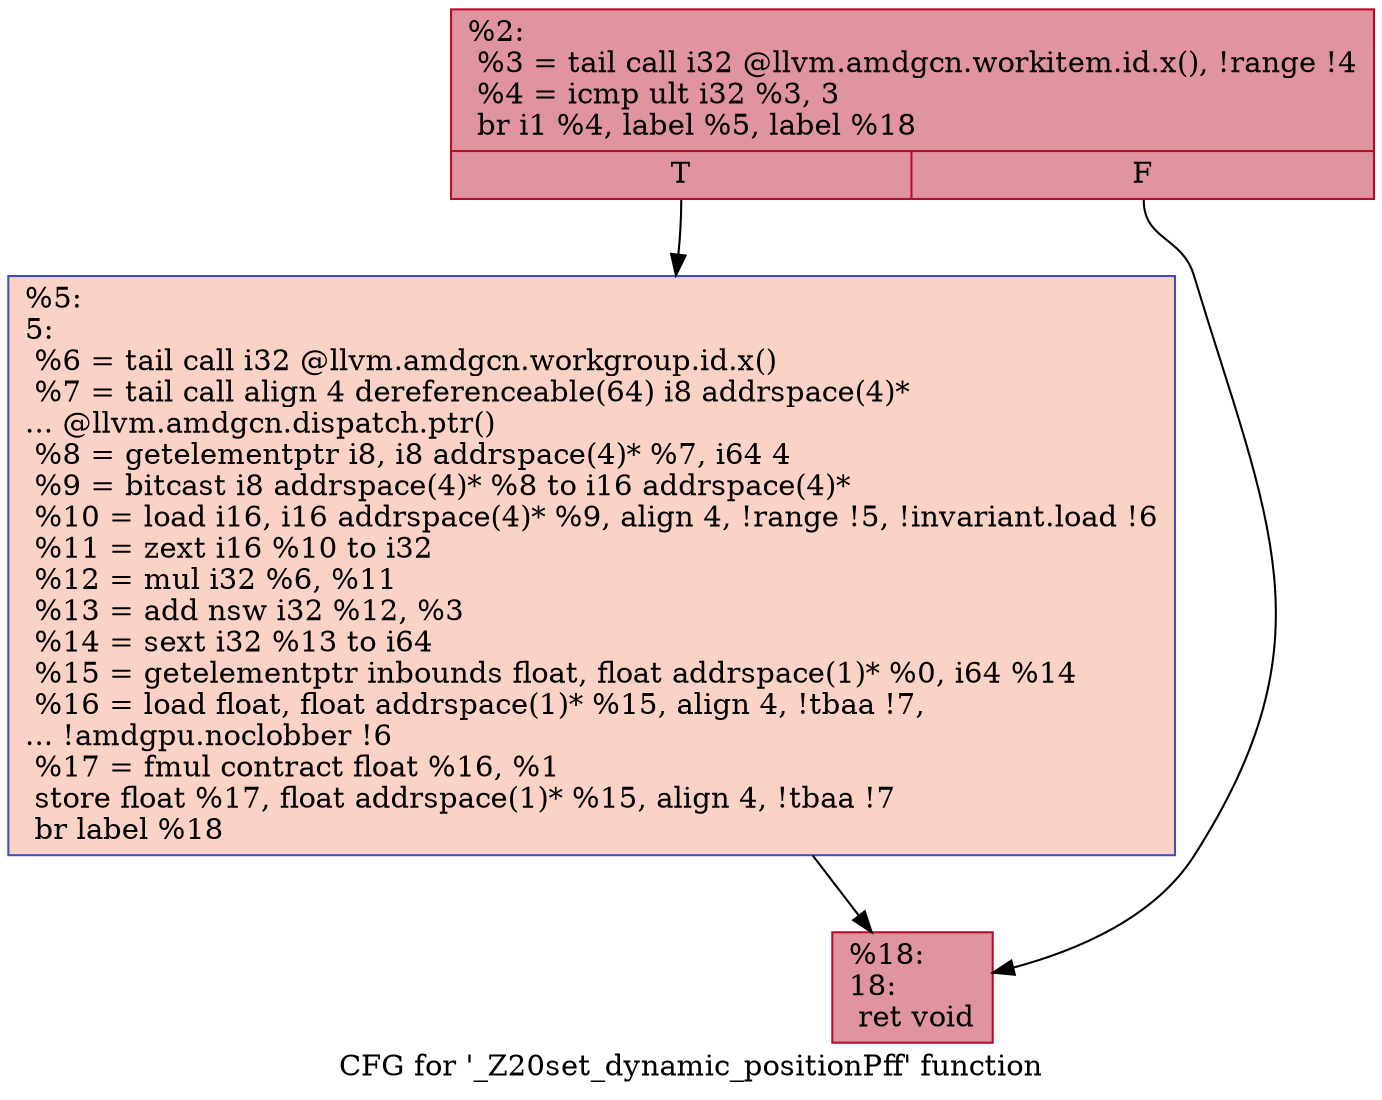 digraph "CFG for '_Z20set_dynamic_positionPff' function" {
	label="CFG for '_Z20set_dynamic_positionPff' function";

	Node0x4e15f50 [shape=record,color="#b70d28ff", style=filled, fillcolor="#b70d2870",label="{%2:\l  %3 = tail call i32 @llvm.amdgcn.workitem.id.x(), !range !4\l  %4 = icmp ult i32 %3, 3\l  br i1 %4, label %5, label %18\l|{<s0>T|<s1>F}}"];
	Node0x4e15f50:s0 -> Node0x4e173d0;
	Node0x4e15f50:s1 -> Node0x4e17460;
	Node0x4e173d0 [shape=record,color="#3d50c3ff", style=filled, fillcolor="#f59c7d70",label="{%5:\l5:                                                \l  %6 = tail call i32 @llvm.amdgcn.workgroup.id.x()\l  %7 = tail call align 4 dereferenceable(64) i8 addrspace(4)*\l... @llvm.amdgcn.dispatch.ptr()\l  %8 = getelementptr i8, i8 addrspace(4)* %7, i64 4\l  %9 = bitcast i8 addrspace(4)* %8 to i16 addrspace(4)*\l  %10 = load i16, i16 addrspace(4)* %9, align 4, !range !5, !invariant.load !6\l  %11 = zext i16 %10 to i32\l  %12 = mul i32 %6, %11\l  %13 = add nsw i32 %12, %3\l  %14 = sext i32 %13 to i64\l  %15 = getelementptr inbounds float, float addrspace(1)* %0, i64 %14\l  %16 = load float, float addrspace(1)* %15, align 4, !tbaa !7,\l... !amdgpu.noclobber !6\l  %17 = fmul contract float %16, %1\l  store float %17, float addrspace(1)* %15, align 4, !tbaa !7\l  br label %18\l}"];
	Node0x4e173d0 -> Node0x4e17460;
	Node0x4e17460 [shape=record,color="#b70d28ff", style=filled, fillcolor="#b70d2870",label="{%18:\l18:                                               \l  ret void\l}"];
}
